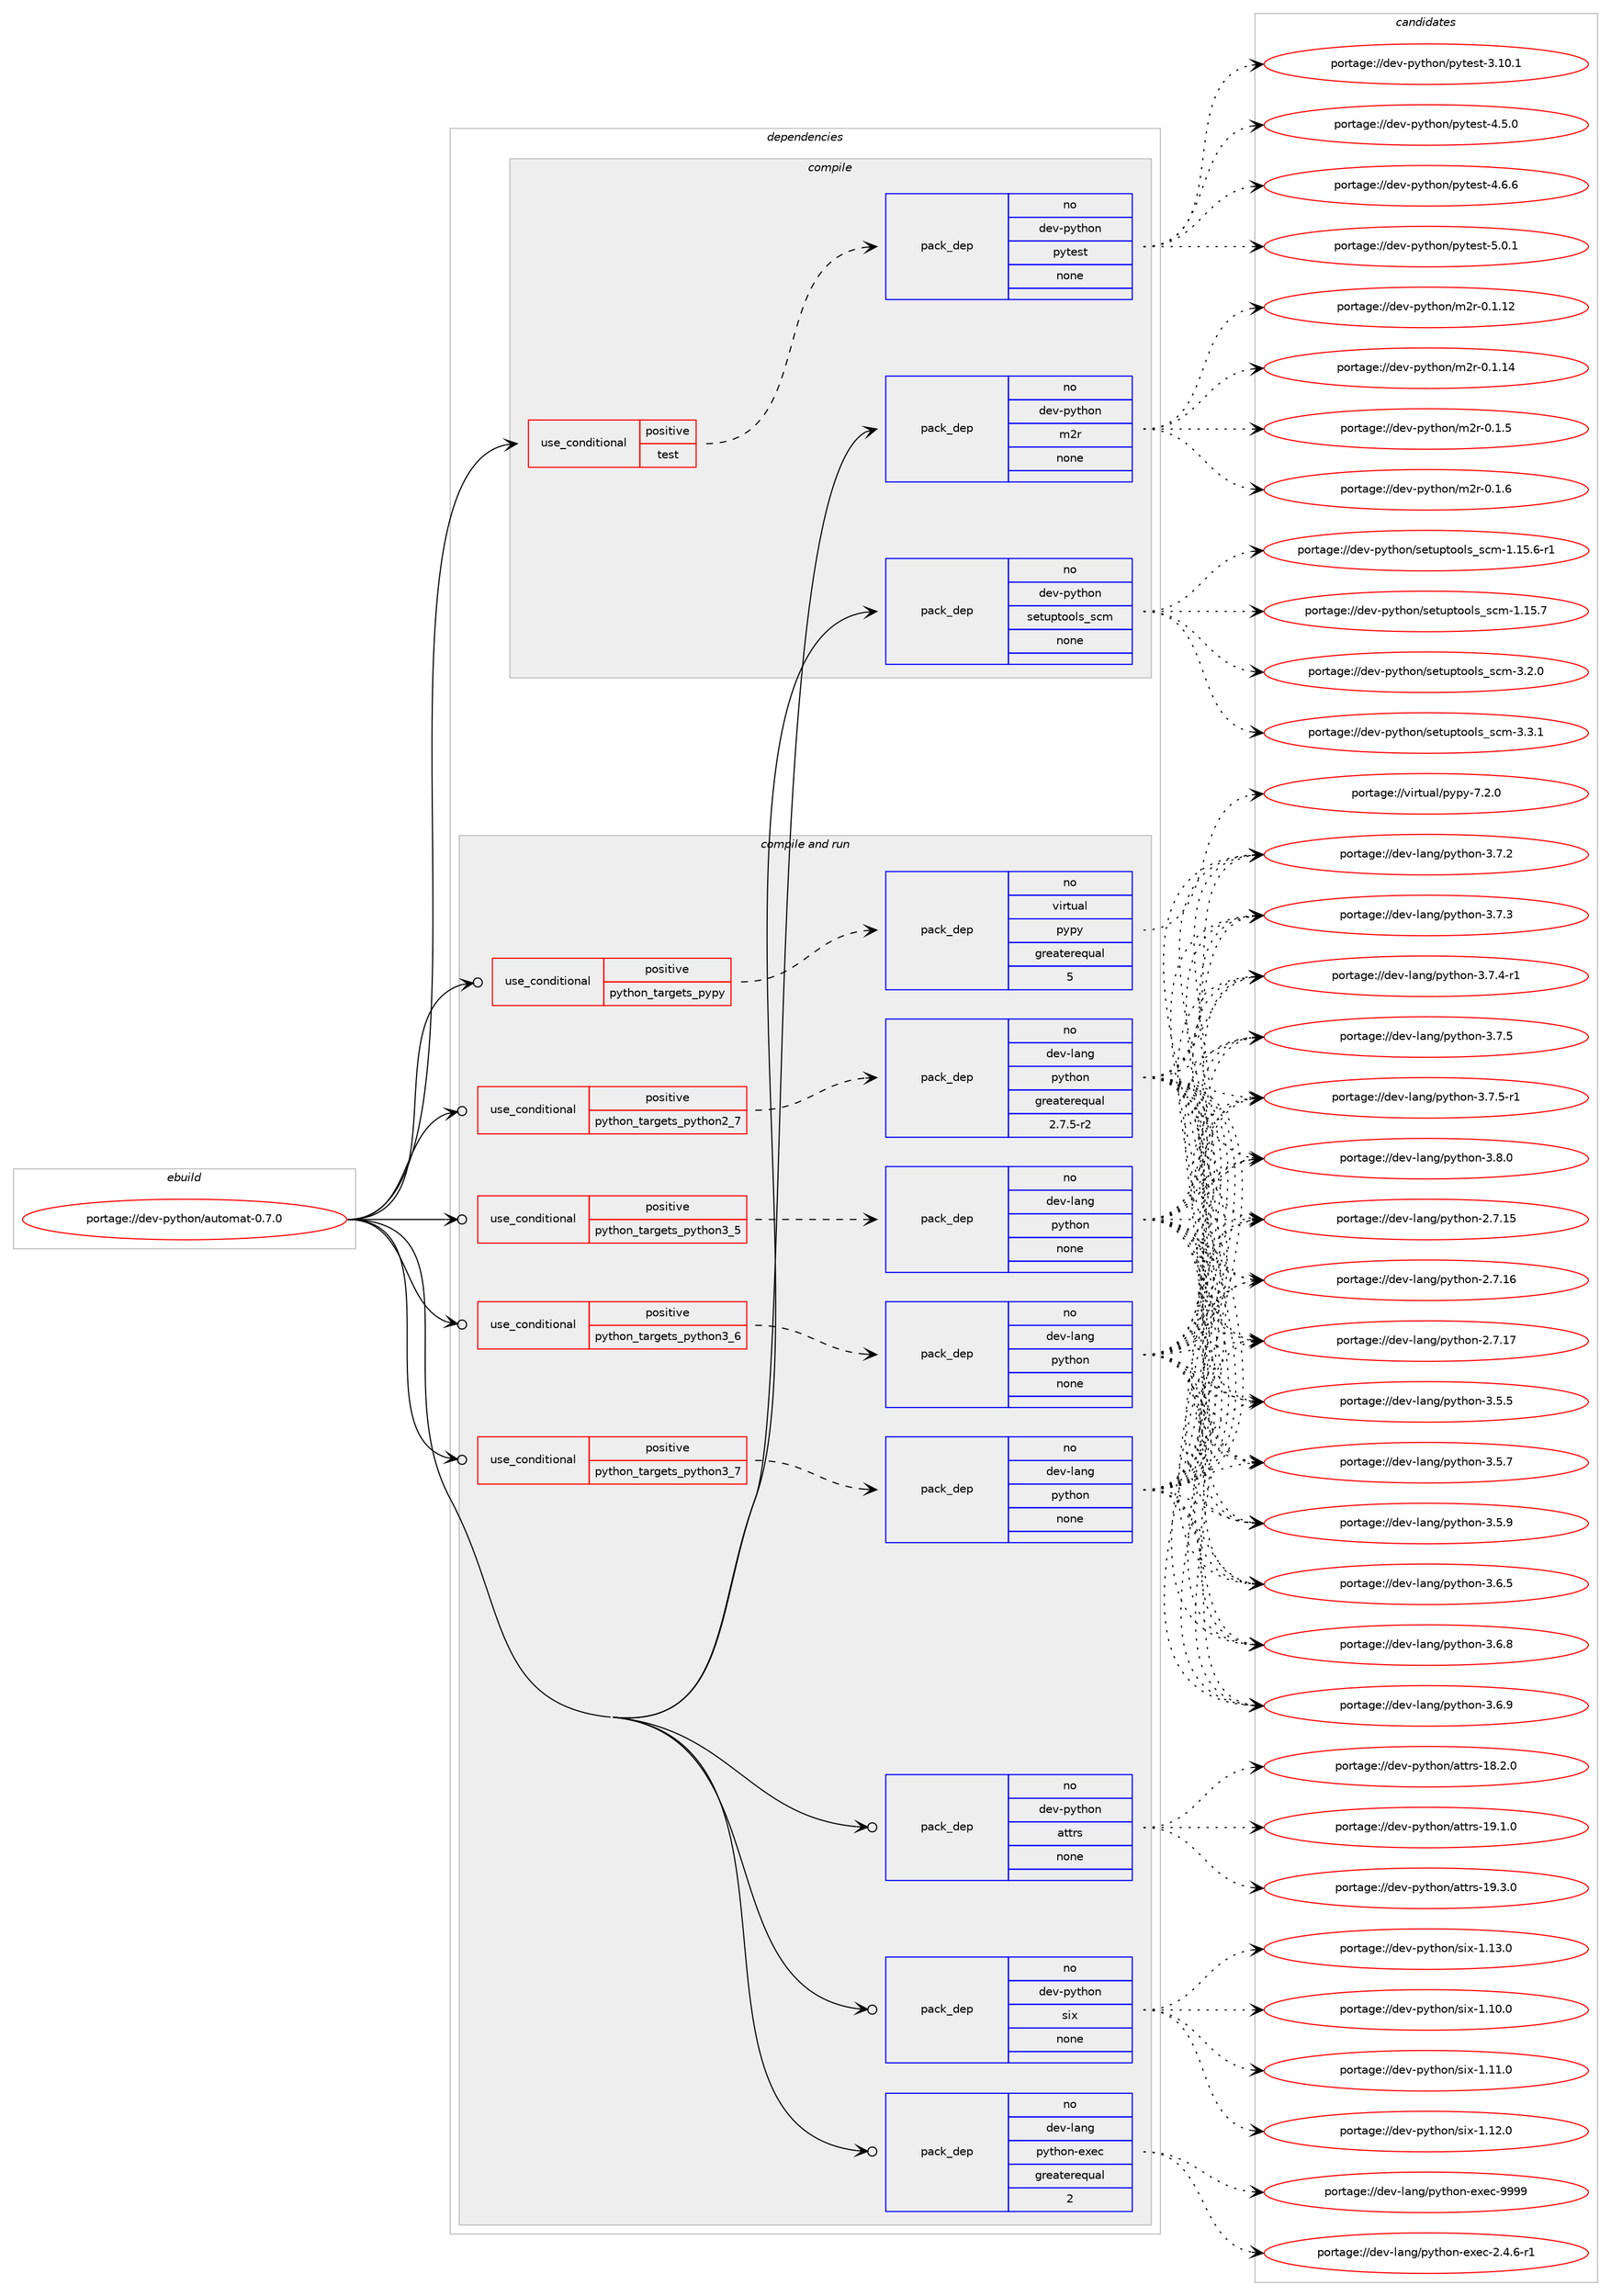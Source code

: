 digraph prolog {

# *************
# Graph options
# *************

newrank=true;
concentrate=true;
compound=true;
graph [rankdir=LR,fontname=Helvetica,fontsize=10,ranksep=1.5];#, ranksep=2.5, nodesep=0.2];
edge  [arrowhead=vee];
node  [fontname=Helvetica,fontsize=10];

# **********
# The ebuild
# **********

subgraph cluster_leftcol {
color=gray;
rank=same;
label=<<i>ebuild</i>>;
id [label="portage://dev-python/automat-0.7.0", color=red, width=4, href="../dev-python/automat-0.7.0.svg"];
}

# ****************
# The dependencies
# ****************

subgraph cluster_midcol {
color=gray;
label=<<i>dependencies</i>>;
subgraph cluster_compile {
fillcolor="#eeeeee";
style=filled;
label=<<i>compile</i>>;
subgraph cond25859 {
dependency130587 [label=<<TABLE BORDER="0" CELLBORDER="1" CELLSPACING="0" CELLPADDING="4"><TR><TD ROWSPAN="3" CELLPADDING="10">use_conditional</TD></TR><TR><TD>positive</TD></TR><TR><TD>test</TD></TR></TABLE>>, shape=none, color=red];
subgraph pack101426 {
dependency130588 [label=<<TABLE BORDER="0" CELLBORDER="1" CELLSPACING="0" CELLPADDING="4" WIDTH="220"><TR><TD ROWSPAN="6" CELLPADDING="30">pack_dep</TD></TR><TR><TD WIDTH="110">no</TD></TR><TR><TD>dev-python</TD></TR><TR><TD>pytest</TD></TR><TR><TD>none</TD></TR><TR><TD></TD></TR></TABLE>>, shape=none, color=blue];
}
dependency130587:e -> dependency130588:w [weight=20,style="dashed",arrowhead="vee"];
}
id:e -> dependency130587:w [weight=20,style="solid",arrowhead="vee"];
subgraph pack101427 {
dependency130589 [label=<<TABLE BORDER="0" CELLBORDER="1" CELLSPACING="0" CELLPADDING="4" WIDTH="220"><TR><TD ROWSPAN="6" CELLPADDING="30">pack_dep</TD></TR><TR><TD WIDTH="110">no</TD></TR><TR><TD>dev-python</TD></TR><TR><TD>m2r</TD></TR><TR><TD>none</TD></TR><TR><TD></TD></TR></TABLE>>, shape=none, color=blue];
}
id:e -> dependency130589:w [weight=20,style="solid",arrowhead="vee"];
subgraph pack101428 {
dependency130590 [label=<<TABLE BORDER="0" CELLBORDER="1" CELLSPACING="0" CELLPADDING="4" WIDTH="220"><TR><TD ROWSPAN="6" CELLPADDING="30">pack_dep</TD></TR><TR><TD WIDTH="110">no</TD></TR><TR><TD>dev-python</TD></TR><TR><TD>setuptools_scm</TD></TR><TR><TD>none</TD></TR><TR><TD></TD></TR></TABLE>>, shape=none, color=blue];
}
id:e -> dependency130590:w [weight=20,style="solid",arrowhead="vee"];
}
subgraph cluster_compileandrun {
fillcolor="#eeeeee";
style=filled;
label=<<i>compile and run</i>>;
subgraph cond25860 {
dependency130591 [label=<<TABLE BORDER="0" CELLBORDER="1" CELLSPACING="0" CELLPADDING="4"><TR><TD ROWSPAN="3" CELLPADDING="10">use_conditional</TD></TR><TR><TD>positive</TD></TR><TR><TD>python_targets_pypy</TD></TR></TABLE>>, shape=none, color=red];
subgraph pack101429 {
dependency130592 [label=<<TABLE BORDER="0" CELLBORDER="1" CELLSPACING="0" CELLPADDING="4" WIDTH="220"><TR><TD ROWSPAN="6" CELLPADDING="30">pack_dep</TD></TR><TR><TD WIDTH="110">no</TD></TR><TR><TD>virtual</TD></TR><TR><TD>pypy</TD></TR><TR><TD>greaterequal</TD></TR><TR><TD>5</TD></TR></TABLE>>, shape=none, color=blue];
}
dependency130591:e -> dependency130592:w [weight=20,style="dashed",arrowhead="vee"];
}
id:e -> dependency130591:w [weight=20,style="solid",arrowhead="odotvee"];
subgraph cond25861 {
dependency130593 [label=<<TABLE BORDER="0" CELLBORDER="1" CELLSPACING="0" CELLPADDING="4"><TR><TD ROWSPAN="3" CELLPADDING="10">use_conditional</TD></TR><TR><TD>positive</TD></TR><TR><TD>python_targets_python2_7</TD></TR></TABLE>>, shape=none, color=red];
subgraph pack101430 {
dependency130594 [label=<<TABLE BORDER="0" CELLBORDER="1" CELLSPACING="0" CELLPADDING="4" WIDTH="220"><TR><TD ROWSPAN="6" CELLPADDING="30">pack_dep</TD></TR><TR><TD WIDTH="110">no</TD></TR><TR><TD>dev-lang</TD></TR><TR><TD>python</TD></TR><TR><TD>greaterequal</TD></TR><TR><TD>2.7.5-r2</TD></TR></TABLE>>, shape=none, color=blue];
}
dependency130593:e -> dependency130594:w [weight=20,style="dashed",arrowhead="vee"];
}
id:e -> dependency130593:w [weight=20,style="solid",arrowhead="odotvee"];
subgraph cond25862 {
dependency130595 [label=<<TABLE BORDER="0" CELLBORDER="1" CELLSPACING="0" CELLPADDING="4"><TR><TD ROWSPAN="3" CELLPADDING="10">use_conditional</TD></TR><TR><TD>positive</TD></TR><TR><TD>python_targets_python3_5</TD></TR></TABLE>>, shape=none, color=red];
subgraph pack101431 {
dependency130596 [label=<<TABLE BORDER="0" CELLBORDER="1" CELLSPACING="0" CELLPADDING="4" WIDTH="220"><TR><TD ROWSPAN="6" CELLPADDING="30">pack_dep</TD></TR><TR><TD WIDTH="110">no</TD></TR><TR><TD>dev-lang</TD></TR><TR><TD>python</TD></TR><TR><TD>none</TD></TR><TR><TD></TD></TR></TABLE>>, shape=none, color=blue];
}
dependency130595:e -> dependency130596:w [weight=20,style="dashed",arrowhead="vee"];
}
id:e -> dependency130595:w [weight=20,style="solid",arrowhead="odotvee"];
subgraph cond25863 {
dependency130597 [label=<<TABLE BORDER="0" CELLBORDER="1" CELLSPACING="0" CELLPADDING="4"><TR><TD ROWSPAN="3" CELLPADDING="10">use_conditional</TD></TR><TR><TD>positive</TD></TR><TR><TD>python_targets_python3_6</TD></TR></TABLE>>, shape=none, color=red];
subgraph pack101432 {
dependency130598 [label=<<TABLE BORDER="0" CELLBORDER="1" CELLSPACING="0" CELLPADDING="4" WIDTH="220"><TR><TD ROWSPAN="6" CELLPADDING="30">pack_dep</TD></TR><TR><TD WIDTH="110">no</TD></TR><TR><TD>dev-lang</TD></TR><TR><TD>python</TD></TR><TR><TD>none</TD></TR><TR><TD></TD></TR></TABLE>>, shape=none, color=blue];
}
dependency130597:e -> dependency130598:w [weight=20,style="dashed",arrowhead="vee"];
}
id:e -> dependency130597:w [weight=20,style="solid",arrowhead="odotvee"];
subgraph cond25864 {
dependency130599 [label=<<TABLE BORDER="0" CELLBORDER="1" CELLSPACING="0" CELLPADDING="4"><TR><TD ROWSPAN="3" CELLPADDING="10">use_conditional</TD></TR><TR><TD>positive</TD></TR><TR><TD>python_targets_python3_7</TD></TR></TABLE>>, shape=none, color=red];
subgraph pack101433 {
dependency130600 [label=<<TABLE BORDER="0" CELLBORDER="1" CELLSPACING="0" CELLPADDING="4" WIDTH="220"><TR><TD ROWSPAN="6" CELLPADDING="30">pack_dep</TD></TR><TR><TD WIDTH="110">no</TD></TR><TR><TD>dev-lang</TD></TR><TR><TD>python</TD></TR><TR><TD>none</TD></TR><TR><TD></TD></TR></TABLE>>, shape=none, color=blue];
}
dependency130599:e -> dependency130600:w [weight=20,style="dashed",arrowhead="vee"];
}
id:e -> dependency130599:w [weight=20,style="solid",arrowhead="odotvee"];
subgraph pack101434 {
dependency130601 [label=<<TABLE BORDER="0" CELLBORDER="1" CELLSPACING="0" CELLPADDING="4" WIDTH="220"><TR><TD ROWSPAN="6" CELLPADDING="30">pack_dep</TD></TR><TR><TD WIDTH="110">no</TD></TR><TR><TD>dev-lang</TD></TR><TR><TD>python-exec</TD></TR><TR><TD>greaterequal</TD></TR><TR><TD>2</TD></TR></TABLE>>, shape=none, color=blue];
}
id:e -> dependency130601:w [weight=20,style="solid",arrowhead="odotvee"];
subgraph pack101435 {
dependency130602 [label=<<TABLE BORDER="0" CELLBORDER="1" CELLSPACING="0" CELLPADDING="4" WIDTH="220"><TR><TD ROWSPAN="6" CELLPADDING="30">pack_dep</TD></TR><TR><TD WIDTH="110">no</TD></TR><TR><TD>dev-python</TD></TR><TR><TD>attrs</TD></TR><TR><TD>none</TD></TR><TR><TD></TD></TR></TABLE>>, shape=none, color=blue];
}
id:e -> dependency130602:w [weight=20,style="solid",arrowhead="odotvee"];
subgraph pack101436 {
dependency130603 [label=<<TABLE BORDER="0" CELLBORDER="1" CELLSPACING="0" CELLPADDING="4" WIDTH="220"><TR><TD ROWSPAN="6" CELLPADDING="30">pack_dep</TD></TR><TR><TD WIDTH="110">no</TD></TR><TR><TD>dev-python</TD></TR><TR><TD>six</TD></TR><TR><TD>none</TD></TR><TR><TD></TD></TR></TABLE>>, shape=none, color=blue];
}
id:e -> dependency130603:w [weight=20,style="solid",arrowhead="odotvee"];
}
subgraph cluster_run {
fillcolor="#eeeeee";
style=filled;
label=<<i>run</i>>;
}
}

# **************
# The candidates
# **************

subgraph cluster_choices {
rank=same;
color=gray;
label=<<i>candidates</i>>;

subgraph choice101426 {
color=black;
nodesep=1;
choiceportage100101118451121211161041111104711212111610111511645514649484649 [label="portage://dev-python/pytest-3.10.1", color=red, width=4,href="../dev-python/pytest-3.10.1.svg"];
choiceportage1001011184511212111610411111047112121116101115116455246534648 [label="portage://dev-python/pytest-4.5.0", color=red, width=4,href="../dev-python/pytest-4.5.0.svg"];
choiceportage1001011184511212111610411111047112121116101115116455246544654 [label="portage://dev-python/pytest-4.6.6", color=red, width=4,href="../dev-python/pytest-4.6.6.svg"];
choiceportage1001011184511212111610411111047112121116101115116455346484649 [label="portage://dev-python/pytest-5.0.1", color=red, width=4,href="../dev-python/pytest-5.0.1.svg"];
dependency130588:e -> choiceportage100101118451121211161041111104711212111610111511645514649484649:w [style=dotted,weight="100"];
dependency130588:e -> choiceportage1001011184511212111610411111047112121116101115116455246534648:w [style=dotted,weight="100"];
dependency130588:e -> choiceportage1001011184511212111610411111047112121116101115116455246544654:w [style=dotted,weight="100"];
dependency130588:e -> choiceportage1001011184511212111610411111047112121116101115116455346484649:w [style=dotted,weight="100"];
}
subgraph choice101427 {
color=black;
nodesep=1;
choiceportage10010111845112121116104111110471095011445484649464950 [label="portage://dev-python/m2r-0.1.12", color=red, width=4,href="../dev-python/m2r-0.1.12.svg"];
choiceportage10010111845112121116104111110471095011445484649464952 [label="portage://dev-python/m2r-0.1.14", color=red, width=4,href="../dev-python/m2r-0.1.14.svg"];
choiceportage100101118451121211161041111104710950114454846494653 [label="portage://dev-python/m2r-0.1.5", color=red, width=4,href="../dev-python/m2r-0.1.5.svg"];
choiceportage100101118451121211161041111104710950114454846494654 [label="portage://dev-python/m2r-0.1.6", color=red, width=4,href="../dev-python/m2r-0.1.6.svg"];
dependency130589:e -> choiceportage10010111845112121116104111110471095011445484649464950:w [style=dotted,weight="100"];
dependency130589:e -> choiceportage10010111845112121116104111110471095011445484649464952:w [style=dotted,weight="100"];
dependency130589:e -> choiceportage100101118451121211161041111104710950114454846494653:w [style=dotted,weight="100"];
dependency130589:e -> choiceportage100101118451121211161041111104710950114454846494654:w [style=dotted,weight="100"];
}
subgraph choice101428 {
color=black;
nodesep=1;
choiceportage10010111845112121116104111110471151011161171121161111111081159511599109454946495346544511449 [label="portage://dev-python/setuptools_scm-1.15.6-r1", color=red, width=4,href="../dev-python/setuptools_scm-1.15.6-r1.svg"];
choiceportage1001011184511212111610411111047115101116117112116111111108115951159910945494649534655 [label="portage://dev-python/setuptools_scm-1.15.7", color=red, width=4,href="../dev-python/setuptools_scm-1.15.7.svg"];
choiceportage10010111845112121116104111110471151011161171121161111111081159511599109455146504648 [label="portage://dev-python/setuptools_scm-3.2.0", color=red, width=4,href="../dev-python/setuptools_scm-3.2.0.svg"];
choiceportage10010111845112121116104111110471151011161171121161111111081159511599109455146514649 [label="portage://dev-python/setuptools_scm-3.3.1", color=red, width=4,href="../dev-python/setuptools_scm-3.3.1.svg"];
dependency130590:e -> choiceportage10010111845112121116104111110471151011161171121161111111081159511599109454946495346544511449:w [style=dotted,weight="100"];
dependency130590:e -> choiceportage1001011184511212111610411111047115101116117112116111111108115951159910945494649534655:w [style=dotted,weight="100"];
dependency130590:e -> choiceportage10010111845112121116104111110471151011161171121161111111081159511599109455146504648:w [style=dotted,weight="100"];
dependency130590:e -> choiceportage10010111845112121116104111110471151011161171121161111111081159511599109455146514649:w [style=dotted,weight="100"];
}
subgraph choice101429 {
color=black;
nodesep=1;
choiceportage1181051141161179710847112121112121455546504648 [label="portage://virtual/pypy-7.2.0", color=red, width=4,href="../virtual/pypy-7.2.0.svg"];
dependency130592:e -> choiceportage1181051141161179710847112121112121455546504648:w [style=dotted,weight="100"];
}
subgraph choice101430 {
color=black;
nodesep=1;
choiceportage10010111845108971101034711212111610411111045504655464953 [label="portage://dev-lang/python-2.7.15", color=red, width=4,href="../dev-lang/python-2.7.15.svg"];
choiceportage10010111845108971101034711212111610411111045504655464954 [label="portage://dev-lang/python-2.7.16", color=red, width=4,href="../dev-lang/python-2.7.16.svg"];
choiceportage10010111845108971101034711212111610411111045504655464955 [label="portage://dev-lang/python-2.7.17", color=red, width=4,href="../dev-lang/python-2.7.17.svg"];
choiceportage100101118451089711010347112121116104111110455146534653 [label="portage://dev-lang/python-3.5.5", color=red, width=4,href="../dev-lang/python-3.5.5.svg"];
choiceportage100101118451089711010347112121116104111110455146534655 [label="portage://dev-lang/python-3.5.7", color=red, width=4,href="../dev-lang/python-3.5.7.svg"];
choiceportage100101118451089711010347112121116104111110455146534657 [label="portage://dev-lang/python-3.5.9", color=red, width=4,href="../dev-lang/python-3.5.9.svg"];
choiceportage100101118451089711010347112121116104111110455146544653 [label="portage://dev-lang/python-3.6.5", color=red, width=4,href="../dev-lang/python-3.6.5.svg"];
choiceportage100101118451089711010347112121116104111110455146544656 [label="portage://dev-lang/python-3.6.8", color=red, width=4,href="../dev-lang/python-3.6.8.svg"];
choiceportage100101118451089711010347112121116104111110455146544657 [label="portage://dev-lang/python-3.6.9", color=red, width=4,href="../dev-lang/python-3.6.9.svg"];
choiceportage100101118451089711010347112121116104111110455146554650 [label="portage://dev-lang/python-3.7.2", color=red, width=4,href="../dev-lang/python-3.7.2.svg"];
choiceportage100101118451089711010347112121116104111110455146554651 [label="portage://dev-lang/python-3.7.3", color=red, width=4,href="../dev-lang/python-3.7.3.svg"];
choiceportage1001011184510897110103471121211161041111104551465546524511449 [label="portage://dev-lang/python-3.7.4-r1", color=red, width=4,href="../dev-lang/python-3.7.4-r1.svg"];
choiceportage100101118451089711010347112121116104111110455146554653 [label="portage://dev-lang/python-3.7.5", color=red, width=4,href="../dev-lang/python-3.7.5.svg"];
choiceportage1001011184510897110103471121211161041111104551465546534511449 [label="portage://dev-lang/python-3.7.5-r1", color=red, width=4,href="../dev-lang/python-3.7.5-r1.svg"];
choiceportage100101118451089711010347112121116104111110455146564648 [label="portage://dev-lang/python-3.8.0", color=red, width=4,href="../dev-lang/python-3.8.0.svg"];
dependency130594:e -> choiceportage10010111845108971101034711212111610411111045504655464953:w [style=dotted,weight="100"];
dependency130594:e -> choiceportage10010111845108971101034711212111610411111045504655464954:w [style=dotted,weight="100"];
dependency130594:e -> choiceportage10010111845108971101034711212111610411111045504655464955:w [style=dotted,weight="100"];
dependency130594:e -> choiceportage100101118451089711010347112121116104111110455146534653:w [style=dotted,weight="100"];
dependency130594:e -> choiceportage100101118451089711010347112121116104111110455146534655:w [style=dotted,weight="100"];
dependency130594:e -> choiceportage100101118451089711010347112121116104111110455146534657:w [style=dotted,weight="100"];
dependency130594:e -> choiceportage100101118451089711010347112121116104111110455146544653:w [style=dotted,weight="100"];
dependency130594:e -> choiceportage100101118451089711010347112121116104111110455146544656:w [style=dotted,weight="100"];
dependency130594:e -> choiceportage100101118451089711010347112121116104111110455146544657:w [style=dotted,weight="100"];
dependency130594:e -> choiceportage100101118451089711010347112121116104111110455146554650:w [style=dotted,weight="100"];
dependency130594:e -> choiceportage100101118451089711010347112121116104111110455146554651:w [style=dotted,weight="100"];
dependency130594:e -> choiceportage1001011184510897110103471121211161041111104551465546524511449:w [style=dotted,weight="100"];
dependency130594:e -> choiceportage100101118451089711010347112121116104111110455146554653:w [style=dotted,weight="100"];
dependency130594:e -> choiceportage1001011184510897110103471121211161041111104551465546534511449:w [style=dotted,weight="100"];
dependency130594:e -> choiceportage100101118451089711010347112121116104111110455146564648:w [style=dotted,weight="100"];
}
subgraph choice101431 {
color=black;
nodesep=1;
choiceportage10010111845108971101034711212111610411111045504655464953 [label="portage://dev-lang/python-2.7.15", color=red, width=4,href="../dev-lang/python-2.7.15.svg"];
choiceportage10010111845108971101034711212111610411111045504655464954 [label="portage://dev-lang/python-2.7.16", color=red, width=4,href="../dev-lang/python-2.7.16.svg"];
choiceportage10010111845108971101034711212111610411111045504655464955 [label="portage://dev-lang/python-2.7.17", color=red, width=4,href="../dev-lang/python-2.7.17.svg"];
choiceportage100101118451089711010347112121116104111110455146534653 [label="portage://dev-lang/python-3.5.5", color=red, width=4,href="../dev-lang/python-3.5.5.svg"];
choiceportage100101118451089711010347112121116104111110455146534655 [label="portage://dev-lang/python-3.5.7", color=red, width=4,href="../dev-lang/python-3.5.7.svg"];
choiceportage100101118451089711010347112121116104111110455146534657 [label="portage://dev-lang/python-3.5.9", color=red, width=4,href="../dev-lang/python-3.5.9.svg"];
choiceportage100101118451089711010347112121116104111110455146544653 [label="portage://dev-lang/python-3.6.5", color=red, width=4,href="../dev-lang/python-3.6.5.svg"];
choiceportage100101118451089711010347112121116104111110455146544656 [label="portage://dev-lang/python-3.6.8", color=red, width=4,href="../dev-lang/python-3.6.8.svg"];
choiceportage100101118451089711010347112121116104111110455146544657 [label="portage://dev-lang/python-3.6.9", color=red, width=4,href="../dev-lang/python-3.6.9.svg"];
choiceportage100101118451089711010347112121116104111110455146554650 [label="portage://dev-lang/python-3.7.2", color=red, width=4,href="../dev-lang/python-3.7.2.svg"];
choiceportage100101118451089711010347112121116104111110455146554651 [label="portage://dev-lang/python-3.7.3", color=red, width=4,href="../dev-lang/python-3.7.3.svg"];
choiceportage1001011184510897110103471121211161041111104551465546524511449 [label="portage://dev-lang/python-3.7.4-r1", color=red, width=4,href="../dev-lang/python-3.7.4-r1.svg"];
choiceportage100101118451089711010347112121116104111110455146554653 [label="portage://dev-lang/python-3.7.5", color=red, width=4,href="../dev-lang/python-3.7.5.svg"];
choiceportage1001011184510897110103471121211161041111104551465546534511449 [label="portage://dev-lang/python-3.7.5-r1", color=red, width=4,href="../dev-lang/python-3.7.5-r1.svg"];
choiceportage100101118451089711010347112121116104111110455146564648 [label="portage://dev-lang/python-3.8.0", color=red, width=4,href="../dev-lang/python-3.8.0.svg"];
dependency130596:e -> choiceportage10010111845108971101034711212111610411111045504655464953:w [style=dotted,weight="100"];
dependency130596:e -> choiceportage10010111845108971101034711212111610411111045504655464954:w [style=dotted,weight="100"];
dependency130596:e -> choiceportage10010111845108971101034711212111610411111045504655464955:w [style=dotted,weight="100"];
dependency130596:e -> choiceportage100101118451089711010347112121116104111110455146534653:w [style=dotted,weight="100"];
dependency130596:e -> choiceportage100101118451089711010347112121116104111110455146534655:w [style=dotted,weight="100"];
dependency130596:e -> choiceportage100101118451089711010347112121116104111110455146534657:w [style=dotted,weight="100"];
dependency130596:e -> choiceportage100101118451089711010347112121116104111110455146544653:w [style=dotted,weight="100"];
dependency130596:e -> choiceportage100101118451089711010347112121116104111110455146544656:w [style=dotted,weight="100"];
dependency130596:e -> choiceportage100101118451089711010347112121116104111110455146544657:w [style=dotted,weight="100"];
dependency130596:e -> choiceportage100101118451089711010347112121116104111110455146554650:w [style=dotted,weight="100"];
dependency130596:e -> choiceportage100101118451089711010347112121116104111110455146554651:w [style=dotted,weight="100"];
dependency130596:e -> choiceportage1001011184510897110103471121211161041111104551465546524511449:w [style=dotted,weight="100"];
dependency130596:e -> choiceportage100101118451089711010347112121116104111110455146554653:w [style=dotted,weight="100"];
dependency130596:e -> choiceportage1001011184510897110103471121211161041111104551465546534511449:w [style=dotted,weight="100"];
dependency130596:e -> choiceportage100101118451089711010347112121116104111110455146564648:w [style=dotted,weight="100"];
}
subgraph choice101432 {
color=black;
nodesep=1;
choiceportage10010111845108971101034711212111610411111045504655464953 [label="portage://dev-lang/python-2.7.15", color=red, width=4,href="../dev-lang/python-2.7.15.svg"];
choiceportage10010111845108971101034711212111610411111045504655464954 [label="portage://dev-lang/python-2.7.16", color=red, width=4,href="../dev-lang/python-2.7.16.svg"];
choiceportage10010111845108971101034711212111610411111045504655464955 [label="portage://dev-lang/python-2.7.17", color=red, width=4,href="../dev-lang/python-2.7.17.svg"];
choiceportage100101118451089711010347112121116104111110455146534653 [label="portage://dev-lang/python-3.5.5", color=red, width=4,href="../dev-lang/python-3.5.5.svg"];
choiceportage100101118451089711010347112121116104111110455146534655 [label="portage://dev-lang/python-3.5.7", color=red, width=4,href="../dev-lang/python-3.5.7.svg"];
choiceportage100101118451089711010347112121116104111110455146534657 [label="portage://dev-lang/python-3.5.9", color=red, width=4,href="../dev-lang/python-3.5.9.svg"];
choiceportage100101118451089711010347112121116104111110455146544653 [label="portage://dev-lang/python-3.6.5", color=red, width=4,href="../dev-lang/python-3.6.5.svg"];
choiceportage100101118451089711010347112121116104111110455146544656 [label="portage://dev-lang/python-3.6.8", color=red, width=4,href="../dev-lang/python-3.6.8.svg"];
choiceportage100101118451089711010347112121116104111110455146544657 [label="portage://dev-lang/python-3.6.9", color=red, width=4,href="../dev-lang/python-3.6.9.svg"];
choiceportage100101118451089711010347112121116104111110455146554650 [label="portage://dev-lang/python-3.7.2", color=red, width=4,href="../dev-lang/python-3.7.2.svg"];
choiceportage100101118451089711010347112121116104111110455146554651 [label="portage://dev-lang/python-3.7.3", color=red, width=4,href="../dev-lang/python-3.7.3.svg"];
choiceportage1001011184510897110103471121211161041111104551465546524511449 [label="portage://dev-lang/python-3.7.4-r1", color=red, width=4,href="../dev-lang/python-3.7.4-r1.svg"];
choiceportage100101118451089711010347112121116104111110455146554653 [label="portage://dev-lang/python-3.7.5", color=red, width=4,href="../dev-lang/python-3.7.5.svg"];
choiceportage1001011184510897110103471121211161041111104551465546534511449 [label="portage://dev-lang/python-3.7.5-r1", color=red, width=4,href="../dev-lang/python-3.7.5-r1.svg"];
choiceportage100101118451089711010347112121116104111110455146564648 [label="portage://dev-lang/python-3.8.0", color=red, width=4,href="../dev-lang/python-3.8.0.svg"];
dependency130598:e -> choiceportage10010111845108971101034711212111610411111045504655464953:w [style=dotted,weight="100"];
dependency130598:e -> choiceportage10010111845108971101034711212111610411111045504655464954:w [style=dotted,weight="100"];
dependency130598:e -> choiceportage10010111845108971101034711212111610411111045504655464955:w [style=dotted,weight="100"];
dependency130598:e -> choiceportage100101118451089711010347112121116104111110455146534653:w [style=dotted,weight="100"];
dependency130598:e -> choiceportage100101118451089711010347112121116104111110455146534655:w [style=dotted,weight="100"];
dependency130598:e -> choiceportage100101118451089711010347112121116104111110455146534657:w [style=dotted,weight="100"];
dependency130598:e -> choiceportage100101118451089711010347112121116104111110455146544653:w [style=dotted,weight="100"];
dependency130598:e -> choiceportage100101118451089711010347112121116104111110455146544656:w [style=dotted,weight="100"];
dependency130598:e -> choiceportage100101118451089711010347112121116104111110455146544657:w [style=dotted,weight="100"];
dependency130598:e -> choiceportage100101118451089711010347112121116104111110455146554650:w [style=dotted,weight="100"];
dependency130598:e -> choiceportage100101118451089711010347112121116104111110455146554651:w [style=dotted,weight="100"];
dependency130598:e -> choiceportage1001011184510897110103471121211161041111104551465546524511449:w [style=dotted,weight="100"];
dependency130598:e -> choiceportage100101118451089711010347112121116104111110455146554653:w [style=dotted,weight="100"];
dependency130598:e -> choiceportage1001011184510897110103471121211161041111104551465546534511449:w [style=dotted,weight="100"];
dependency130598:e -> choiceportage100101118451089711010347112121116104111110455146564648:w [style=dotted,weight="100"];
}
subgraph choice101433 {
color=black;
nodesep=1;
choiceportage10010111845108971101034711212111610411111045504655464953 [label="portage://dev-lang/python-2.7.15", color=red, width=4,href="../dev-lang/python-2.7.15.svg"];
choiceportage10010111845108971101034711212111610411111045504655464954 [label="portage://dev-lang/python-2.7.16", color=red, width=4,href="../dev-lang/python-2.7.16.svg"];
choiceportage10010111845108971101034711212111610411111045504655464955 [label="portage://dev-lang/python-2.7.17", color=red, width=4,href="../dev-lang/python-2.7.17.svg"];
choiceportage100101118451089711010347112121116104111110455146534653 [label="portage://dev-lang/python-3.5.5", color=red, width=4,href="../dev-lang/python-3.5.5.svg"];
choiceportage100101118451089711010347112121116104111110455146534655 [label="portage://dev-lang/python-3.5.7", color=red, width=4,href="../dev-lang/python-3.5.7.svg"];
choiceportage100101118451089711010347112121116104111110455146534657 [label="portage://dev-lang/python-3.5.9", color=red, width=4,href="../dev-lang/python-3.5.9.svg"];
choiceportage100101118451089711010347112121116104111110455146544653 [label="portage://dev-lang/python-3.6.5", color=red, width=4,href="../dev-lang/python-3.6.5.svg"];
choiceportage100101118451089711010347112121116104111110455146544656 [label="portage://dev-lang/python-3.6.8", color=red, width=4,href="../dev-lang/python-3.6.8.svg"];
choiceportage100101118451089711010347112121116104111110455146544657 [label="portage://dev-lang/python-3.6.9", color=red, width=4,href="../dev-lang/python-3.6.9.svg"];
choiceportage100101118451089711010347112121116104111110455146554650 [label="portage://dev-lang/python-3.7.2", color=red, width=4,href="../dev-lang/python-3.7.2.svg"];
choiceportage100101118451089711010347112121116104111110455146554651 [label="portage://dev-lang/python-3.7.3", color=red, width=4,href="../dev-lang/python-3.7.3.svg"];
choiceportage1001011184510897110103471121211161041111104551465546524511449 [label="portage://dev-lang/python-3.7.4-r1", color=red, width=4,href="../dev-lang/python-3.7.4-r1.svg"];
choiceportage100101118451089711010347112121116104111110455146554653 [label="portage://dev-lang/python-3.7.5", color=red, width=4,href="../dev-lang/python-3.7.5.svg"];
choiceportage1001011184510897110103471121211161041111104551465546534511449 [label="portage://dev-lang/python-3.7.5-r1", color=red, width=4,href="../dev-lang/python-3.7.5-r1.svg"];
choiceportage100101118451089711010347112121116104111110455146564648 [label="portage://dev-lang/python-3.8.0", color=red, width=4,href="../dev-lang/python-3.8.0.svg"];
dependency130600:e -> choiceportage10010111845108971101034711212111610411111045504655464953:w [style=dotted,weight="100"];
dependency130600:e -> choiceportage10010111845108971101034711212111610411111045504655464954:w [style=dotted,weight="100"];
dependency130600:e -> choiceportage10010111845108971101034711212111610411111045504655464955:w [style=dotted,weight="100"];
dependency130600:e -> choiceportage100101118451089711010347112121116104111110455146534653:w [style=dotted,weight="100"];
dependency130600:e -> choiceportage100101118451089711010347112121116104111110455146534655:w [style=dotted,weight="100"];
dependency130600:e -> choiceportage100101118451089711010347112121116104111110455146534657:w [style=dotted,weight="100"];
dependency130600:e -> choiceportage100101118451089711010347112121116104111110455146544653:w [style=dotted,weight="100"];
dependency130600:e -> choiceportage100101118451089711010347112121116104111110455146544656:w [style=dotted,weight="100"];
dependency130600:e -> choiceportage100101118451089711010347112121116104111110455146544657:w [style=dotted,weight="100"];
dependency130600:e -> choiceportage100101118451089711010347112121116104111110455146554650:w [style=dotted,weight="100"];
dependency130600:e -> choiceportage100101118451089711010347112121116104111110455146554651:w [style=dotted,weight="100"];
dependency130600:e -> choiceportage1001011184510897110103471121211161041111104551465546524511449:w [style=dotted,weight="100"];
dependency130600:e -> choiceportage100101118451089711010347112121116104111110455146554653:w [style=dotted,weight="100"];
dependency130600:e -> choiceportage1001011184510897110103471121211161041111104551465546534511449:w [style=dotted,weight="100"];
dependency130600:e -> choiceportage100101118451089711010347112121116104111110455146564648:w [style=dotted,weight="100"];
}
subgraph choice101434 {
color=black;
nodesep=1;
choiceportage10010111845108971101034711212111610411111045101120101994550465246544511449 [label="portage://dev-lang/python-exec-2.4.6-r1", color=red, width=4,href="../dev-lang/python-exec-2.4.6-r1.svg"];
choiceportage10010111845108971101034711212111610411111045101120101994557575757 [label="portage://dev-lang/python-exec-9999", color=red, width=4,href="../dev-lang/python-exec-9999.svg"];
dependency130601:e -> choiceportage10010111845108971101034711212111610411111045101120101994550465246544511449:w [style=dotted,weight="100"];
dependency130601:e -> choiceportage10010111845108971101034711212111610411111045101120101994557575757:w [style=dotted,weight="100"];
}
subgraph choice101435 {
color=black;
nodesep=1;
choiceportage10010111845112121116104111110479711611611411545495646504648 [label="portage://dev-python/attrs-18.2.0", color=red, width=4,href="../dev-python/attrs-18.2.0.svg"];
choiceportage10010111845112121116104111110479711611611411545495746494648 [label="portage://dev-python/attrs-19.1.0", color=red, width=4,href="../dev-python/attrs-19.1.0.svg"];
choiceportage10010111845112121116104111110479711611611411545495746514648 [label="portage://dev-python/attrs-19.3.0", color=red, width=4,href="../dev-python/attrs-19.3.0.svg"];
dependency130602:e -> choiceportage10010111845112121116104111110479711611611411545495646504648:w [style=dotted,weight="100"];
dependency130602:e -> choiceportage10010111845112121116104111110479711611611411545495746494648:w [style=dotted,weight="100"];
dependency130602:e -> choiceportage10010111845112121116104111110479711611611411545495746514648:w [style=dotted,weight="100"];
}
subgraph choice101436 {
color=black;
nodesep=1;
choiceportage100101118451121211161041111104711510512045494649484648 [label="portage://dev-python/six-1.10.0", color=red, width=4,href="../dev-python/six-1.10.0.svg"];
choiceportage100101118451121211161041111104711510512045494649494648 [label="portage://dev-python/six-1.11.0", color=red, width=4,href="../dev-python/six-1.11.0.svg"];
choiceportage100101118451121211161041111104711510512045494649504648 [label="portage://dev-python/six-1.12.0", color=red, width=4,href="../dev-python/six-1.12.0.svg"];
choiceportage100101118451121211161041111104711510512045494649514648 [label="portage://dev-python/six-1.13.0", color=red, width=4,href="../dev-python/six-1.13.0.svg"];
dependency130603:e -> choiceportage100101118451121211161041111104711510512045494649484648:w [style=dotted,weight="100"];
dependency130603:e -> choiceportage100101118451121211161041111104711510512045494649494648:w [style=dotted,weight="100"];
dependency130603:e -> choiceportage100101118451121211161041111104711510512045494649504648:w [style=dotted,weight="100"];
dependency130603:e -> choiceportage100101118451121211161041111104711510512045494649514648:w [style=dotted,weight="100"];
}
}

}
